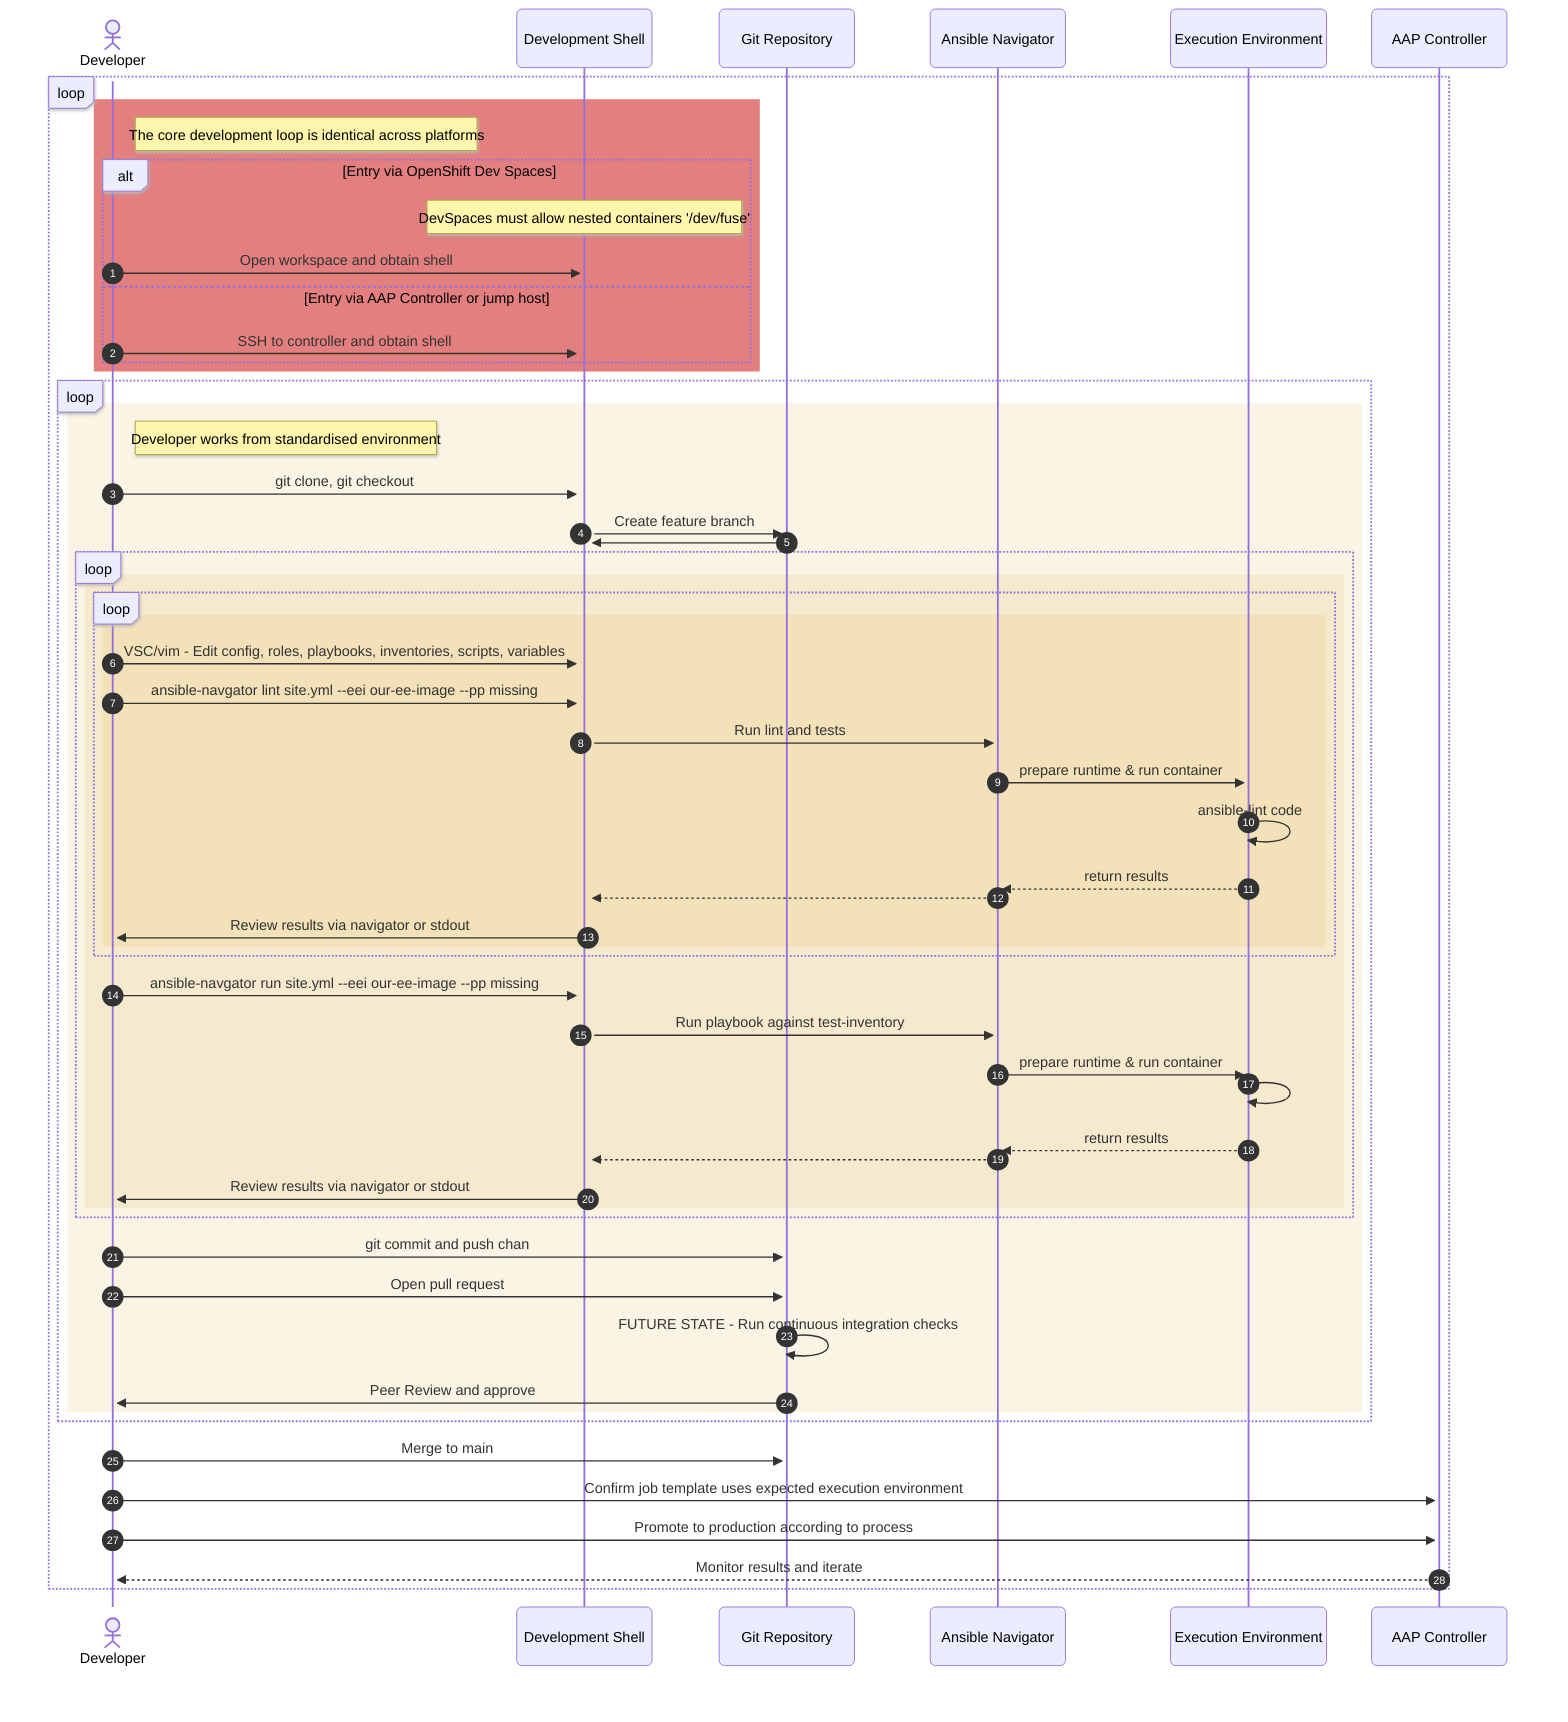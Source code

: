 ---
config:
  look: neo
---
sequenceDiagram
  actor Dev as Developer
  participant Platform as Development Shell
  participant Git as Git Repository
  participant Navigator as Ansible Navigator
  participant EE as Execution Environment
  participant AAP as AAP Controller
  autonumber
  loop 
    rect rgb(200, 0, 0, .5)
      Note right of Dev: The core development loop is identical across platforms
      alt Entry via OpenShift Dev Spaces
        Note Over Platform: DevSpaces must allow nested containers '/dev/fuse'
        Dev ->> Platform: Open workspace and obtain shell
      else Entry via AAP Controller or jump host
        Dev ->>+ Platform: SSH to controller and obtain shell
      end
    end
    loop 
      rect rgb(200, 150, 0, .10)
      Note right of Dev: Developer works from standardised environment
        Dev ->> Platform: git clone, git checkout
        Platform ->> Git: Create feature branch
        Git ->> Platform: 
        loop 
          rect rgb(200, 150, 0, .10)
            loop 
              rect rgb(200, 150, 0, .10)
                Dev ->> Platform: VSC/vim - Edit config, roles, playbooks, inventories, scripts, variables
                Dev ->> Platform: ansible-navgator lint site.yml --eei our-ee-image --pp missing
                Platform ->> Navigator: Run lint and tests
                Navigator ->> EE: prepare runtime & run container
                EE ->> EE: ansible-lint code
                EE -->> Navigator: return results
                Navigator -->> Platform: 
                Platform ->> Dev: Review results via navigator or stdout
              end
            end
            Dev ->> Platform: ansible-navgator run site.yml --eei our-ee-image --pp missing
            Platform ->> Navigator: Run playbook against test-inventory
            Navigator ->> EE: prepare runtime & run container
            EE ->> EE: 
            EE -->> Navigator: return results
            Navigator -->> Platform: 
            Platform ->> Dev: Review results via navigator or stdout
          end
        end
        Dev ->> Git: git commit and push chan
        Dev ->> Git: Open pull request
        Git ->> Git: FUTURE STATE - Run continuous integration checks
        Git ->> Dev: Peer Review and approve
      end
    end
    Dev ->> Git: Merge to main
    Dev ->> AAP: Confirm job template uses expected execution environment
    Dev ->> AAP: Promote to production according to process
    AAP -->> Dev: Monitor results and iterate
  end